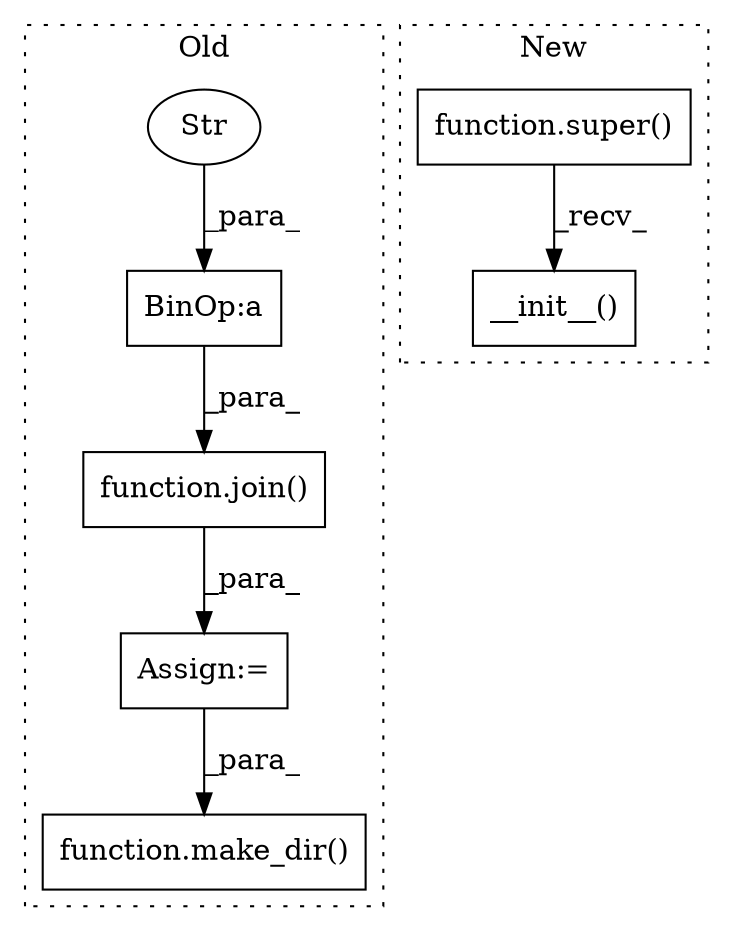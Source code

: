 digraph G {
subgraph cluster0 {
1 [label="function.join()" a="75" s="983,1059" l="5,1" shape="box"];
3 [label="BinOp:a" a="82" s="1051" l="3" shape="box"];
4 [label="Str" a="66" s="1054" l="5" shape="ellipse"];
5 [label="function.make_dir()" a="75" s="1069,1090" l="9,1" shape="box"];
7 [label="Assign:=" a="68" s="980" l="3" shape="box"];
label = "Old";
style="dotted";
}
subgraph cluster1 {
2 [label="function.super()" a="75" s="1489" l="7" shape="box"];
6 [label="__init__()" a="75" s="1489" l="744" shape="box"];
label = "New";
style="dotted";
}
1 -> 7 [label="_para_"];
2 -> 6 [label="_recv_"];
3 -> 1 [label="_para_"];
4 -> 3 [label="_para_"];
7 -> 5 [label="_para_"];
}